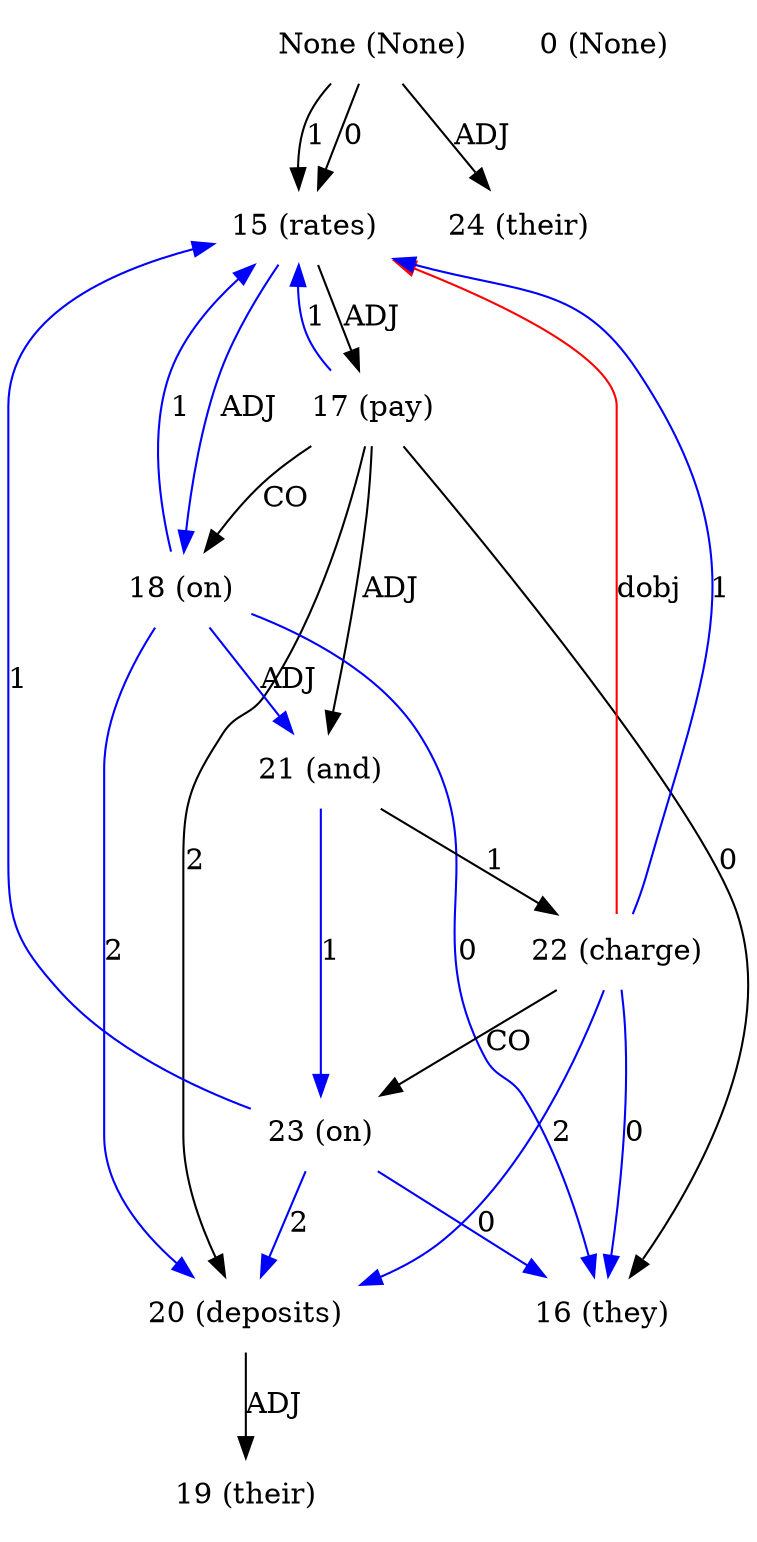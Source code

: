 digraph G{
edge [dir=forward]
node [shape=plaintext]

None [label="None (None)"]
None -> 15 [label="1"]
None [label="None (None)"]
None -> 15 [label="0"]
None [label="None (None)"]
None -> 24 [label="ADJ"]
0 [label="0 (None)"]
15 [label="15 (rates)"]
15 -> 17 [label="ADJ"]
15 -> 18 [label="ADJ", color="blue"]
22 -> 15 [label="dobj", color="red"]
16 [label="16 (they)"]
17 [label="17 (pay)"]
17 -> 21 [label="ADJ"]
17 -> 16 [label="0"]
17 -> 15 [label="1", color="blue"]
17 -> 20 [label="2"]
17 -> 18 [label="CO"]
18 [label="18 (on)"]
18 -> 15 [label="1", color="blue"]
18 -> 16 [label="0", color="blue"]
18 -> 20 [label="2", color="blue"]
18 -> 21 [label="ADJ", color="blue"]
19 [label="19 (their)"]
20 [label="20 (deposits)"]
20 -> 19 [label="ADJ"]
21 [label="21 (and)"]
21 -> 22 [label="1"]
21 -> 23 [label="1", color="blue"]
22 [label="22 (charge)"]
22 -> 15 [label="1", color="blue"]
22 -> 16 [label="0", color="blue"]
22 -> 20 [label="2", color="blue"]
22 -> 23 [label="CO"]
23 [label="23 (on)"]
23 -> 15 [label="1", color="blue"]
23 -> 16 [label="0", color="blue"]
23 -> 20 [label="2", color="blue"]
24 [label="24 (their)"]
}
